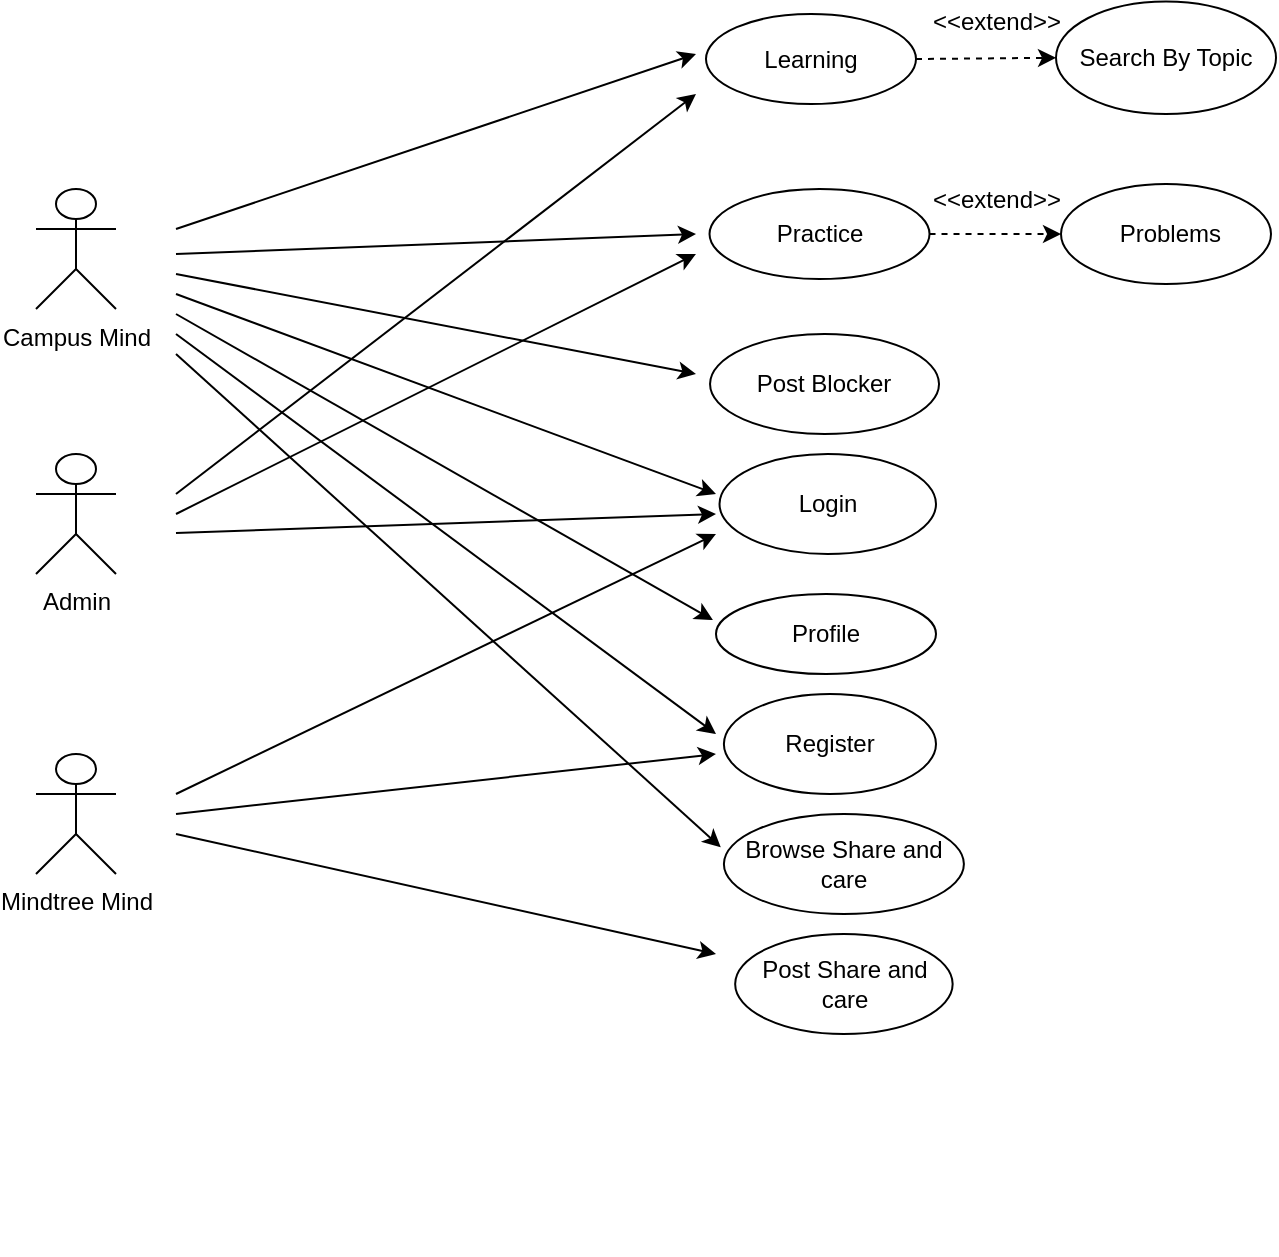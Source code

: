 <mxfile version="14.6.13" type="device"><diagram id="oDY6YSs_Ly7o4XO8cJxK" name="Page-1"><mxGraphModel dx="1038" dy="580" grid="1" gridSize="10" guides="1" tooltips="1" connect="1" arrows="1" fold="1" page="1" pageScale="1" pageWidth="1400" pageHeight="850" math="0" shadow="0"><root><mxCell id="0"/><mxCell id="1" parent="0"/><mxCell id="HIAprlGVLeKQBiOKEmwT-78" value="Register" style="ellipse;whiteSpace=wrap;html=1;" parent="1" vertex="1"><mxGeometry x="593.95" y="500" width="106.05" height="50" as="geometry"/></mxCell><mxCell id="HIAprlGVLeKQBiOKEmwT-80" value="Login" style="ellipse;whiteSpace=wrap;html=1;" parent="1" vertex="1"><mxGeometry x="591.76" y="380" width="108.24" height="50" as="geometry"/></mxCell><mxCell id="HIAprlGVLeKQBiOKEmwT-83" value="Learning" style="ellipse;whiteSpace=wrap;html=1;" parent="1" vertex="1"><mxGeometry x="585" y="160.01" width="105" height="45" as="geometry"/></mxCell><mxCell id="HIAprlGVLeKQBiOKEmwT-84" value="Search By Topic" style="ellipse;whiteSpace=wrap;html=1;" parent="1" vertex="1"><mxGeometry x="760" y="153.76" width="110" height="56.25" as="geometry"/></mxCell><mxCell id="HIAprlGVLeKQBiOKEmwT-91" value="" style="endArrow=classic;html=1;dashed=1;entryX=0;entryY=0.5;entryDx=0;entryDy=0;exitX=1;exitY=0.5;exitDx=0;exitDy=0;" parent="1" source="HIAprlGVLeKQBiOKEmwT-83" target="HIAprlGVLeKQBiOKEmwT-84" edge="1"><mxGeometry width="50" height="50" relative="1" as="geometry"><mxPoint x="560" y="200" as="sourcePoint"/><mxPoint x="630" y="130" as="targetPoint"/></mxGeometry></mxCell><mxCell id="HIAprlGVLeKQBiOKEmwT-99" value="Practice" style="ellipse;whiteSpace=wrap;html=1;" parent="1" vertex="1"><mxGeometry x="586.76" y="247.5" width="110" height="45" as="geometry"/></mxCell><mxCell id="HIAprlGVLeKQBiOKEmwT-100" value="&amp;nbsp;Problems" style="ellipse;whiteSpace=wrap;html=1;" parent="1" vertex="1"><mxGeometry x="762.5" y="245" width="105" height="50" as="geometry"/></mxCell><mxCell id="HIAprlGVLeKQBiOKEmwT-101" value="Post Blocker" style="ellipse;whiteSpace=wrap;html=1;" parent="1" vertex="1"><mxGeometry x="587.02" y="320" width="114.49" height="50" as="geometry"/></mxCell><mxCell id="HIAprlGVLeKQBiOKEmwT-103" value="" style="endArrow=classic;html=1;dashed=1;exitX=1;exitY=0.5;exitDx=0;exitDy=0;entryX=0;entryY=0.5;entryDx=0;entryDy=0;" parent="1" source="HIAprlGVLeKQBiOKEmwT-99" target="HIAprlGVLeKQBiOKEmwT-100" edge="1"><mxGeometry width="50" height="50" relative="1" as="geometry"><mxPoint x="695" y="359.5" as="sourcePoint"/><mxPoint x="750" y="403" as="targetPoint"/></mxGeometry></mxCell><mxCell id="HIAprlGVLeKQBiOKEmwT-110" value="&amp;nbsp;Profile&amp;nbsp;" style="ellipse;whiteSpace=wrap;html=1;" parent="1" vertex="1"><mxGeometry x="590" y="450" width="110" height="40" as="geometry"/></mxCell><mxCell id="HIAprlGVLeKQBiOKEmwT-112" value="Browse Share and care" style="ellipse;whiteSpace=wrap;html=1;" parent="1" vertex="1"><mxGeometry x="593.95" y="560" width="120" height="50" as="geometry"/></mxCell><mxCell id="HIAprlGVLeKQBiOKEmwT-129" value="&amp;lt;&amp;lt;extend&amp;gt;&amp;gt;" style="text;html=1;align=center;verticalAlign=middle;resizable=0;points=[];autosize=1;strokeColor=none;" parent="1" vertex="1"><mxGeometry x="690" y="242.5" width="80" height="20" as="geometry"/></mxCell><mxCell id="HIAprlGVLeKQBiOKEmwT-133" value="&lt;span style=&quot;color: rgba(0 , 0 , 0 , 0) ; font-family: monospace ; font-size: 0px&quot;&gt;%3CmxGraphModel%3E%3Croot%3E%3CmxCell%20id%3D%220%22%2F%3E%3CmxCell%20id%3D%221%22%20parent%3D%220%22%2F%3E%3CmxCell%20id%3D%222%22%20value%3D%22%26amp%3Blt%3B%26amp%3Blt%3Binclude%26amp%3Bgt%3B%26amp%3Bgt%3B%22%20style%3D%22text%3Bhtml%3D1%3Balign%3Dcenter%3BverticalAlign%3Dmiddle%3Bresizable%3D0%3Bpoints%3D%5B%5D%3Bautosize%3D1%3BstrokeColor%3Dnone%3B%22%20vertex%3D%221%22%20parent%3D%221%22%3E%3CmxGeometry%20x%3D%22380%22%20y%3D%2270%22%20width%3D%2280%22%20height%3D%2220%22%20as%3D%22geometry%22%2F%3E%3C%2FmxCell%3E%3C%2Froot%3E%3C%2FmxGraphModel%3E&lt;/span&gt;" style="text;html=1;align=center;verticalAlign=middle;resizable=0;points=[];autosize=1;strokeColor=none;" parent="1" vertex="1"><mxGeometry x="350" y="760" width="20" height="20" as="geometry"/></mxCell><mxCell id="FSfEMbtEzQkp4EQWFBOx-5" value="Mindtree Mind" style="shape=umlActor;verticalLabelPosition=bottom;verticalAlign=top;html=1;outlineConnect=0;" parent="1" vertex="1"><mxGeometry x="250" y="530" width="40" height="60" as="geometry"/></mxCell><mxCell id="FSfEMbtEzQkp4EQWFBOx-37" value="Campus Mind" style="shape=umlActor;verticalLabelPosition=bottom;verticalAlign=top;html=1;outlineConnect=0;" parent="1" vertex="1"><mxGeometry x="250" y="247.5" width="40" height="60" as="geometry"/></mxCell><mxCell id="FSfEMbtEzQkp4EQWFBOx-50" value="&amp;lt;&amp;lt;extend&amp;gt;&amp;gt;" style="text;html=1;align=center;verticalAlign=middle;resizable=0;points=[];autosize=1;strokeColor=none;" parent="1" vertex="1"><mxGeometry x="690" y="153.76" width="80" height="20" as="geometry"/></mxCell><mxCell id="FSfEMbtEzQkp4EQWFBOx-51" value="" style="endArrow=classic;html=1;" parent="1" edge="1"><mxGeometry width="50" height="50" relative="1" as="geometry"><mxPoint x="320" y="419.5" as="sourcePoint"/><mxPoint x="590" y="410" as="targetPoint"/><Array as="points"/></mxGeometry></mxCell><mxCell id="FSfEMbtEzQkp4EQWFBOx-53" value="Post Share and care" style="ellipse;whiteSpace=wrap;html=1;" parent="1" vertex="1"><mxGeometry x="599.58" y="620" width="108.75" height="50" as="geometry"/></mxCell><mxCell id="Ni_dtY49rmodJAcrNYaT-1" value="Admin" style="shape=umlActor;verticalLabelPosition=bottom;verticalAlign=top;html=1;outlineConnect=0;" parent="1" vertex="1"><mxGeometry x="250" y="380" width="40" height="60" as="geometry"/></mxCell><mxCell id="cFQsY7gwxLbVSYHaQts4-7" value="" style="endArrow=classic;html=1;" edge="1" parent="1"><mxGeometry width="50" height="50" relative="1" as="geometry"><mxPoint x="320" y="267.5" as="sourcePoint"/><mxPoint x="580" y="180" as="targetPoint"/></mxGeometry></mxCell><mxCell id="cFQsY7gwxLbVSYHaQts4-8" value="" style="endArrow=classic;html=1;" edge="1" parent="1"><mxGeometry width="50" height="50" relative="1" as="geometry"><mxPoint x="320" y="280" as="sourcePoint"/><mxPoint x="580" y="270" as="targetPoint"/></mxGeometry></mxCell><mxCell id="cFQsY7gwxLbVSYHaQts4-9" value="" style="endArrow=classic;html=1;" edge="1" parent="1"><mxGeometry width="50" height="50" relative="1" as="geometry"><mxPoint x="320" y="290" as="sourcePoint"/><mxPoint x="580" y="340" as="targetPoint"/></mxGeometry></mxCell><mxCell id="cFQsY7gwxLbVSYHaQts4-10" value="" style="endArrow=classic;html=1;" edge="1" parent="1"><mxGeometry width="50" height="50" relative="1" as="geometry"><mxPoint x="320" y="300" as="sourcePoint"/><mxPoint x="590" y="400" as="targetPoint"/></mxGeometry></mxCell><mxCell id="cFQsY7gwxLbVSYHaQts4-11" value="" style="endArrow=classic;html=1;entryX=-0.014;entryY=0.325;entryDx=0;entryDy=0;entryPerimeter=0;" edge="1" parent="1" target="HIAprlGVLeKQBiOKEmwT-110"><mxGeometry width="50" height="50" relative="1" as="geometry"><mxPoint x="320" y="310" as="sourcePoint"/><mxPoint x="600" y="410" as="targetPoint"/></mxGeometry></mxCell><mxCell id="cFQsY7gwxLbVSYHaQts4-12" value="" style="endArrow=classic;html=1;entryX=-0.013;entryY=0.332;entryDx=0;entryDy=0;entryPerimeter=0;" edge="1" parent="1" target="HIAprlGVLeKQBiOKEmwT-112"><mxGeometry width="50" height="50" relative="1" as="geometry"><mxPoint x="320" y="330" as="sourcePoint"/><mxPoint x="598.367" y="473" as="targetPoint"/></mxGeometry></mxCell><mxCell id="cFQsY7gwxLbVSYHaQts4-13" value="" style="endArrow=classic;html=1;" edge="1" parent="1"><mxGeometry width="50" height="50" relative="1" as="geometry"><mxPoint x="320" y="400" as="sourcePoint"/><mxPoint x="580" y="200" as="targetPoint"/><Array as="points"/></mxGeometry></mxCell><mxCell id="cFQsY7gwxLbVSYHaQts4-14" value="" style="endArrow=classic;html=1;" edge="1" parent="1"><mxGeometry width="50" height="50" relative="1" as="geometry"><mxPoint x="320" y="410" as="sourcePoint"/><mxPoint x="580" y="280" as="targetPoint"/><Array as="points"/></mxGeometry></mxCell><mxCell id="cFQsY7gwxLbVSYHaQts4-15" value="" style="endArrow=classic;html=1;" edge="1" parent="1"><mxGeometry width="50" height="50" relative="1" as="geometry"><mxPoint x="320" y="550" as="sourcePoint"/><mxPoint x="590" y="420" as="targetPoint"/><Array as="points"/></mxGeometry></mxCell><mxCell id="cFQsY7gwxLbVSYHaQts4-16" value="" style="endArrow=classic;html=1;" edge="1" parent="1"><mxGeometry width="50" height="50" relative="1" as="geometry"><mxPoint x="320" y="570" as="sourcePoint"/><mxPoint x="590" y="630" as="targetPoint"/><Array as="points"/></mxGeometry></mxCell><mxCell id="cFQsY7gwxLbVSYHaQts4-18" value="" style="endArrow=classic;html=1;" edge="1" parent="1"><mxGeometry width="50" height="50" relative="1" as="geometry"><mxPoint x="320" y="320" as="sourcePoint"/><mxPoint x="590" y="520" as="targetPoint"/></mxGeometry></mxCell><mxCell id="cFQsY7gwxLbVSYHaQts4-19" value="" style="endArrow=classic;html=1;" edge="1" parent="1"><mxGeometry width="50" height="50" relative="1" as="geometry"><mxPoint x="320" y="560" as="sourcePoint"/><mxPoint x="590" y="530" as="targetPoint"/><Array as="points"/></mxGeometry></mxCell></root></mxGraphModel></diagram></mxfile>